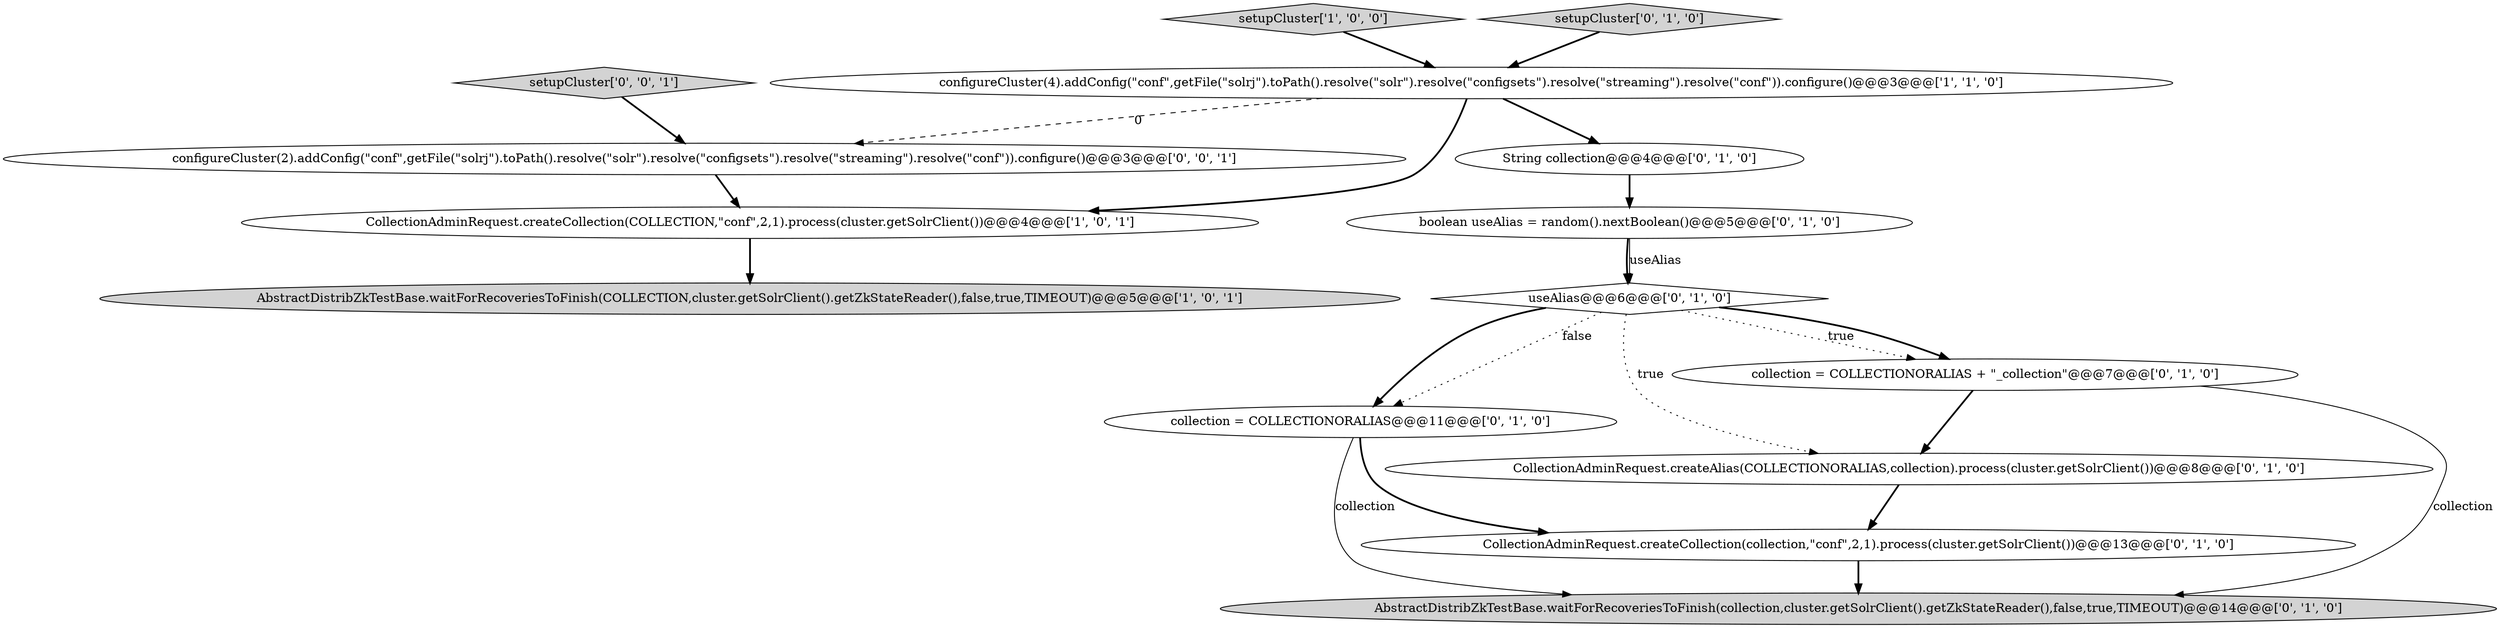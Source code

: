 digraph {
6 [style = filled, label = "collection = COLLECTIONORALIAS@@@11@@@['0', '1', '0']", fillcolor = white, shape = ellipse image = "AAA1AAABBB2BBB"];
0 [style = filled, label = "setupCluster['1', '0', '0']", fillcolor = lightgray, shape = diamond image = "AAA0AAABBB1BBB"];
2 [style = filled, label = "CollectionAdminRequest.createCollection(COLLECTION,\"conf\",2,1).process(cluster.getSolrClient())@@@4@@@['1', '0', '1']", fillcolor = white, shape = ellipse image = "AAA0AAABBB1BBB"];
5 [style = filled, label = "CollectionAdminRequest.createAlias(COLLECTIONORALIAS,collection).process(cluster.getSolrClient())@@@8@@@['0', '1', '0']", fillcolor = white, shape = ellipse image = "AAA1AAABBB2BBB"];
8 [style = filled, label = "String collection@@@4@@@['0', '1', '0']", fillcolor = white, shape = ellipse image = "AAA0AAABBB2BBB"];
1 [style = filled, label = "configureCluster(4).addConfig(\"conf\",getFile(\"solrj\").toPath().resolve(\"solr\").resolve(\"configsets\").resolve(\"streaming\").resolve(\"conf\")).configure()@@@3@@@['1', '1', '0']", fillcolor = white, shape = ellipse image = "AAA0AAABBB1BBB"];
3 [style = filled, label = "AbstractDistribZkTestBase.waitForRecoveriesToFinish(COLLECTION,cluster.getSolrClient().getZkStateReader(),false,true,TIMEOUT)@@@5@@@['1', '0', '1']", fillcolor = lightgray, shape = ellipse image = "AAA0AAABBB1BBB"];
13 [style = filled, label = "setupCluster['0', '0', '1']", fillcolor = lightgray, shape = diamond image = "AAA0AAABBB3BBB"];
12 [style = filled, label = "AbstractDistribZkTestBase.waitForRecoveriesToFinish(collection,cluster.getSolrClient().getZkStateReader(),false,true,TIMEOUT)@@@14@@@['0', '1', '0']", fillcolor = lightgray, shape = ellipse image = "AAA1AAABBB2BBB"];
9 [style = filled, label = "useAlias@@@6@@@['0', '1', '0']", fillcolor = white, shape = diamond image = "AAA1AAABBB2BBB"];
4 [style = filled, label = "boolean useAlias = random().nextBoolean()@@@5@@@['0', '1', '0']", fillcolor = white, shape = ellipse image = "AAA0AAABBB2BBB"];
10 [style = filled, label = "collection = COLLECTIONORALIAS + \"_collection\"@@@7@@@['0', '1', '0']", fillcolor = white, shape = ellipse image = "AAA1AAABBB2BBB"];
14 [style = filled, label = "configureCluster(2).addConfig(\"conf\",getFile(\"solrj\").toPath().resolve(\"solr\").resolve(\"configsets\").resolve(\"streaming\").resolve(\"conf\")).configure()@@@3@@@['0', '0', '1']", fillcolor = white, shape = ellipse image = "AAA0AAABBB3BBB"];
7 [style = filled, label = "CollectionAdminRequest.createCollection(collection,\"conf\",2,1).process(cluster.getSolrClient())@@@13@@@['0', '1', '0']", fillcolor = white, shape = ellipse image = "AAA1AAABBB2BBB"];
11 [style = filled, label = "setupCluster['0', '1', '0']", fillcolor = lightgray, shape = diamond image = "AAA0AAABBB2BBB"];
8->4 [style = bold, label=""];
9->5 [style = dotted, label="true"];
6->12 [style = solid, label="collection"];
1->8 [style = bold, label=""];
1->14 [style = dashed, label="0"];
11->1 [style = bold, label=""];
0->1 [style = bold, label=""];
9->10 [style = dotted, label="true"];
10->12 [style = solid, label="collection"];
9->6 [style = bold, label=""];
2->3 [style = bold, label=""];
7->12 [style = bold, label=""];
4->9 [style = bold, label=""];
14->2 [style = bold, label=""];
9->6 [style = dotted, label="false"];
6->7 [style = bold, label=""];
13->14 [style = bold, label=""];
1->2 [style = bold, label=""];
10->5 [style = bold, label=""];
5->7 [style = bold, label=""];
4->9 [style = solid, label="useAlias"];
9->10 [style = bold, label=""];
}
